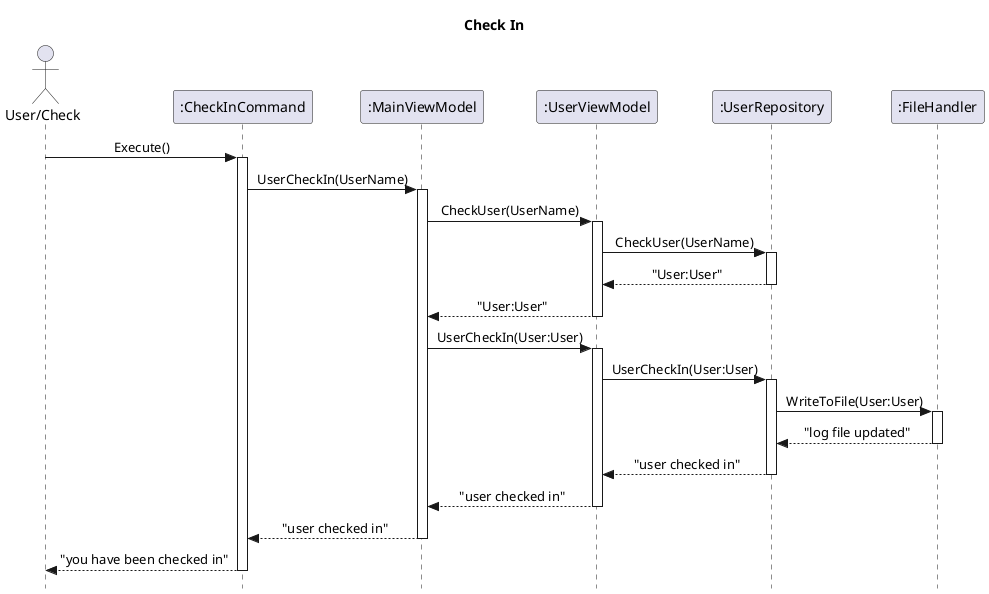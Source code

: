 @startuml test
skinparam style strictuml
skinparam sequenceMessageAlign center
title Check In

Actor "User/Check" as user

participant ":CheckInCommand" as CIC
participant ":MainViewModel" as MVM
participant ":UserViewModel" as UVM
participant ":UserRepository" as UR
participant ":FileHandler" as FH

user -> CIC ++: Execute()
    
    CIC -> MVM ++: UserCheckIn(UserName)      

        MVM -> UVM ++: CheckUser(UserName)

            UVM -> UR ++: CheckUser(UserName)

            return "User:User"

        return "User:User"

        MVM ->  UVM ++: UserCheckIn(User:User)
            UVM -> UR ++: UserCheckIn(User:User)
                UR -> FH ++: WriteToFile(User:User)

                return "log file updated"

            return "user checked in"

         return "user checked in"
    return "user checked in"
return "you have been checked in"